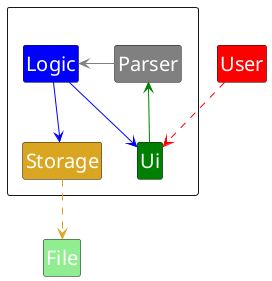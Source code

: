 @startuml

hide circle
hide attributes
hide methods

skinparam class {
    FontSize 20
    AttributeFontSize 20
    MethodFontSize 20
}

skinparam defaultFontColor white

Package " "<<Rectangle>>{
    Class Ui #green
    Class Logic #blue
    Class Storage #goldenrod
    Class Parser #grey
}

Class User #red
Class File #lightgreen

Parser -[#grey]> Logic
Ui -[#green]-> Parser
Logic -[#blue]-> Storage
Logic -[#blue]-> Ui

Storage .[#goldenrod].>File
User ..> Ui #red
@enduml